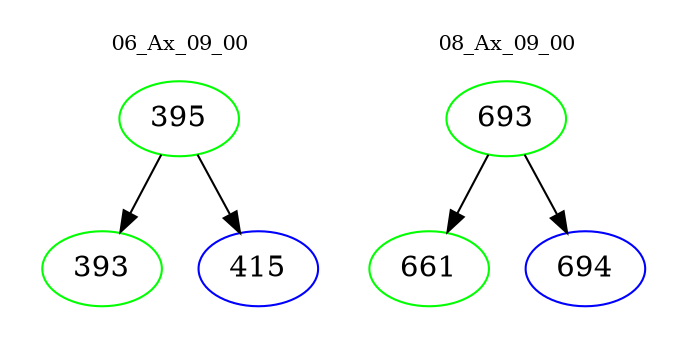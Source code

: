 digraph{
subgraph cluster_0 {
color = white
label = "06_Ax_09_00";
fontsize=10;
T0_395 [label="395", color="green"]
T0_395 -> T0_393 [color="black"]
T0_393 [label="393", color="green"]
T0_395 -> T0_415 [color="black"]
T0_415 [label="415", color="blue"]
}
subgraph cluster_1 {
color = white
label = "08_Ax_09_00";
fontsize=10;
T1_693 [label="693", color="green"]
T1_693 -> T1_661 [color="black"]
T1_661 [label="661", color="green"]
T1_693 -> T1_694 [color="black"]
T1_694 [label="694", color="blue"]
}
}
